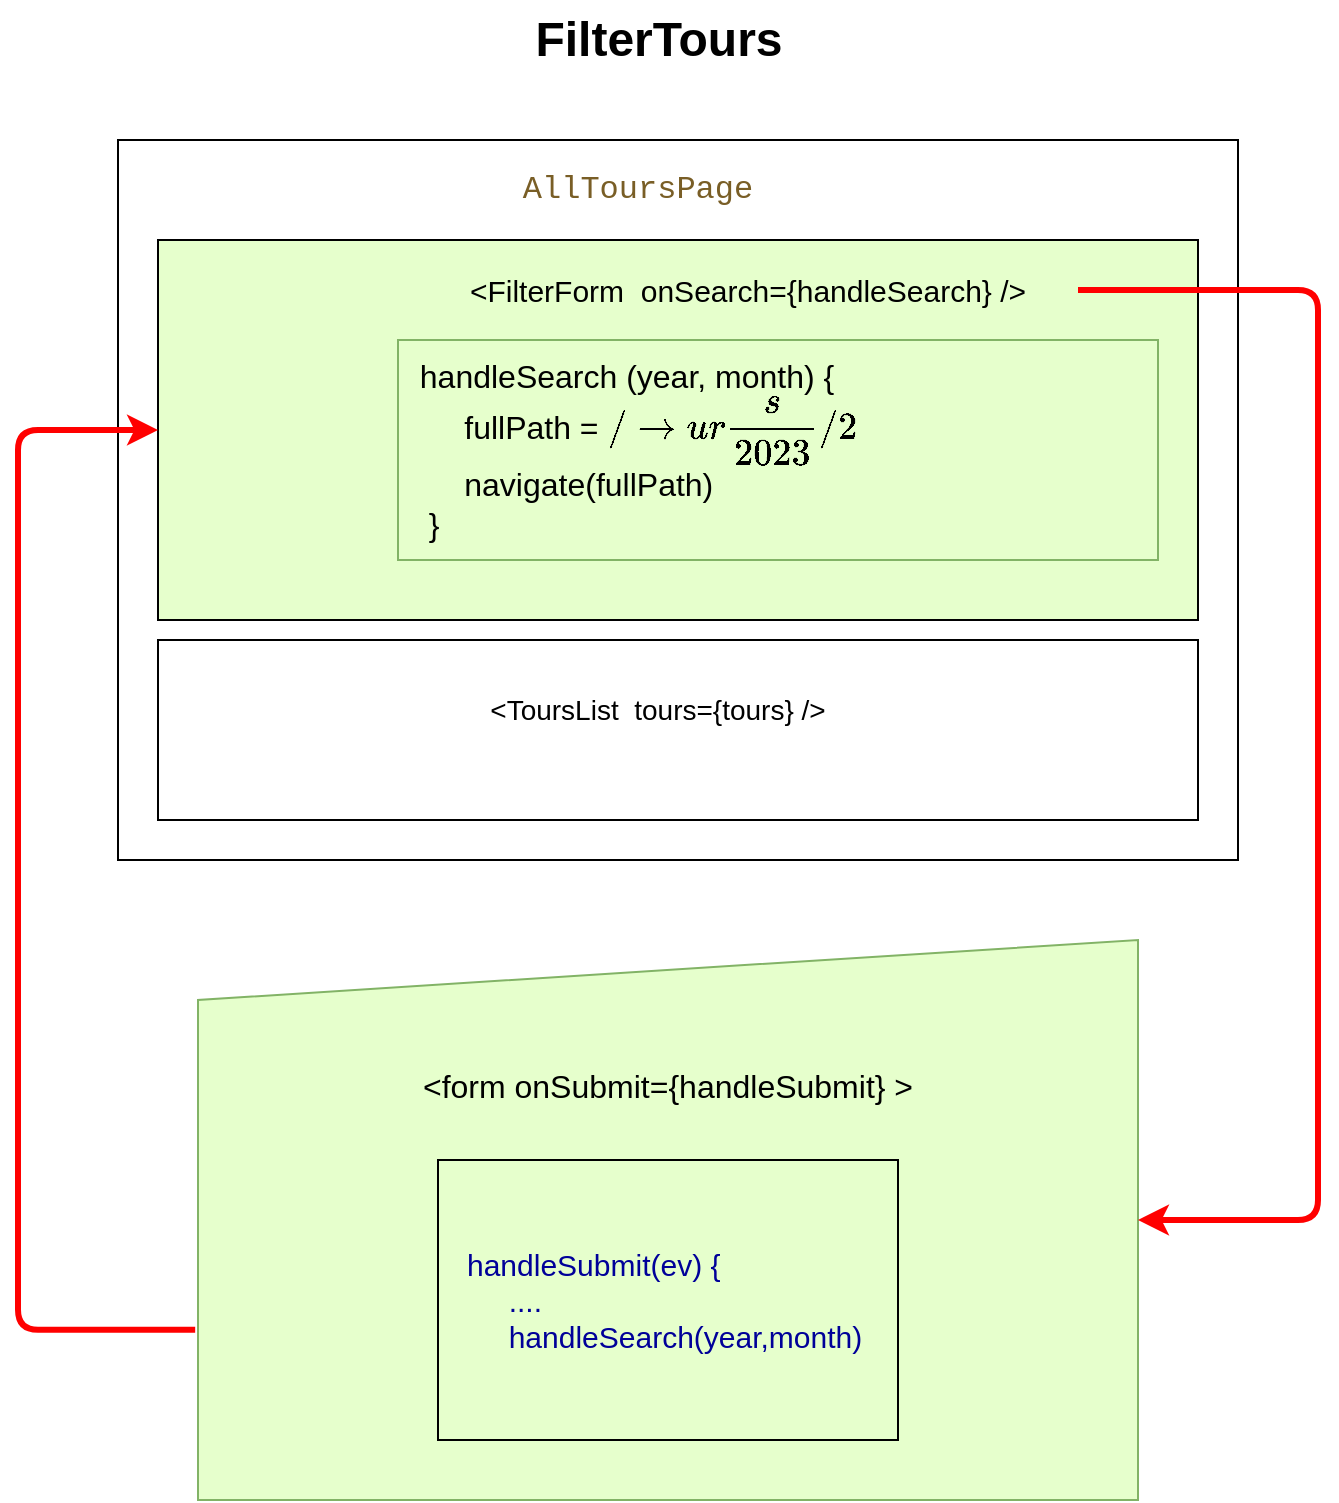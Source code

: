 <mxfile>
    <diagram id="TQFtzPVp5XdvNydGnyrr" name="Page-1">
        <mxGraphModel dx="906" dy="2360" grid="1" gridSize="10" guides="1" tooltips="1" connect="1" arrows="1" fold="1" page="1" pageScale="1" pageWidth="1100" pageHeight="1700" math="0" shadow="0">
            <root>
                <mxCell id="0"/>
                <mxCell id="1" parent="0"/>
                <mxCell id="2" value="FilterTours" style="text;strokeColor=none;fillColor=none;html=1;fontSize=24;fontStyle=1;verticalAlign=middle;align=center;" vertex="1" parent="1">
                    <mxGeometry x="320" y="-50" width="100" height="40" as="geometry"/>
                </mxCell>
                <mxCell id="4" value="" style="rounded=0;whiteSpace=wrap;html=1;" vertex="1" parent="1">
                    <mxGeometry x="100" y="20" width="560" height="360" as="geometry"/>
                </mxCell>
                <mxCell id="5" value="" style="rounded=0;whiteSpace=wrap;html=1;fillColor=#E6FFCC;" vertex="1" parent="1">
                    <mxGeometry x="120" y="70" width="520" height="190" as="geometry"/>
                </mxCell>
                <mxCell id="6" value="" style="rounded=0;whiteSpace=wrap;html=1;" vertex="1" parent="1">
                    <mxGeometry x="120" y="270" width="520" height="90" as="geometry"/>
                </mxCell>
                <mxCell id="7" value="&amp;lt;FilterForm&amp;nbsp; onSearch={handleSearch} /&amp;gt;" style="text;html=1;strokeColor=none;fillColor=none;align=center;verticalAlign=middle;whiteSpace=wrap;rounded=0;fontSize=15;" vertex="1" parent="1">
                    <mxGeometry x="250" y="80" width="330" height="30" as="geometry"/>
                </mxCell>
                <mxCell id="8" value="&amp;lt;ToursList&amp;nbsp; tours={tours} /&amp;gt;" style="text;html=1;strokeColor=none;fillColor=none;align=center;verticalAlign=middle;whiteSpace=wrap;rounded=0;fontSize=14;" vertex="1" parent="1">
                    <mxGeometry x="130" y="290" width="480" height="30" as="geometry"/>
                </mxCell>
                <mxCell id="9" value="&lt;font style=&quot;font-size: 16px&quot;&gt;&lt;br&gt;&lt;br&gt;&lt;/font&gt;&lt;div style=&quot;color: rgb(0 , 0 , 0) ; background-color: rgb(255 , 255 , 255) ; font-family: &amp;#34;consolas&amp;#34; , &amp;#34;courier new&amp;#34; , monospace ; font-weight: normal ; line-height: 19px ; font-size: 16px&quot;&gt;&lt;div&gt;&lt;span style=&quot;color: #795e26&quot;&gt;&lt;font style=&quot;font-size: 16px&quot;&gt;AllToursPage&lt;/font&gt;&lt;/span&gt;&lt;/div&gt;&lt;/div&gt;&lt;font style=&quot;font-size: 16px&quot;&gt;&lt;br&gt;&lt;/font&gt;" style="text;html=1;strokeColor=none;fillColor=none;align=center;verticalAlign=middle;whiteSpace=wrap;rounded=0;fontSize=14;" vertex="1" parent="1">
                    <mxGeometry x="280" y="20" width="160" height="30" as="geometry"/>
                </mxCell>
                <mxCell id="11" value="&amp;nbsp; handleSearch (year, month) {&lt;br&gt;&amp;nbsp; &amp;nbsp; &amp;nbsp; &amp;nbsp;fullPath = `/tours/2023/2`&lt;br&gt;&amp;nbsp; &amp;nbsp; &amp;nbsp; &amp;nbsp;navigate(fullPath)&lt;br&gt;&amp;nbsp; &amp;nbsp;}&amp;nbsp; &amp;nbsp; &amp;nbsp; &amp;nbsp; &amp;nbsp; &amp;nbsp; &amp;nbsp; &amp;nbsp; &amp;nbsp; &amp;nbsp; &amp;nbsp; &amp;nbsp; &amp;nbsp; &amp;nbsp; &amp;nbsp; &amp;nbsp; &amp;nbsp; &amp;nbsp; &amp;nbsp; &amp;nbsp; &amp;nbsp; &amp;nbsp;" style="text;html=1;strokeColor=#82b366;fillColor=#E6FFCC;align=left;verticalAlign=middle;whiteSpace=wrap;rounded=0;fontSize=16;" vertex="1" parent="1">
                    <mxGeometry x="240" y="120" width="380" height="110" as="geometry"/>
                </mxCell>
                <mxCell id="12" value="&amp;lt;form onSubmit={handleSubmit} &amp;gt;&lt;br&gt;&lt;br&gt;&lt;br&gt;&lt;br&gt;&lt;br&gt;&lt;br&gt;&lt;br&gt;&lt;br&gt;" style="shape=manualInput;whiteSpace=wrap;html=1;fontSize=16;fillColor=#E6FFCC;strokeColor=#82b366;" vertex="1" parent="1">
                    <mxGeometry x="140" y="420" width="470" height="280" as="geometry"/>
                </mxCell>
                <mxCell id="15" value="&amp;nbsp; &amp;nbsp;handleSubmit(ev) {&lt;br&gt;&amp;nbsp; &amp;nbsp; &amp;nbsp; &amp;nbsp; ....&lt;br&gt;&amp;nbsp; &amp;nbsp; &amp;nbsp; &amp;nbsp; handleSearch(year,month)" style="rounded=0;whiteSpace=wrap;html=1;fontSize=15;fontColor=#000099;fillColor=#E6FFCC;align=left;" vertex="1" parent="1">
                    <mxGeometry x="260" y="530" width="230" height="140" as="geometry"/>
                </mxCell>
                <mxCell id="16" value="" style="edgeStyle=elbowEdgeStyle;elbow=horizontal;endArrow=classic;html=1;fontSize=14;fontColor=#000099;strokeColor=#FF0000;strokeWidth=3;" edge="1" parent="1" source="7" target="12">
                    <mxGeometry width="50" height="50" relative="1" as="geometry">
                        <mxPoint x="720" y="400" as="sourcePoint"/>
                        <mxPoint x="770" y="350" as="targetPoint"/>
                        <Array as="points">
                            <mxPoint x="700" y="330"/>
                        </Array>
                    </mxGeometry>
                </mxCell>
                <mxCell id="17" value="" style="edgeStyle=elbowEdgeStyle;elbow=horizontal;endArrow=classic;html=1;fontSize=14;fontColor=#000099;strokeColor=#FF0000;strokeWidth=3;exitX=-0.003;exitY=0.696;exitDx=0;exitDy=0;exitPerimeter=0;" edge="1" parent="1" source="12" target="5">
                    <mxGeometry width="50" height="50" relative="1" as="geometry">
                        <mxPoint x="70" y="500" as="sourcePoint"/>
                        <mxPoint x="90" y="150" as="targetPoint"/>
                        <Array as="points">
                            <mxPoint x="50" y="400"/>
                            <mxPoint x="90" y="600"/>
                            <mxPoint x="60" y="360"/>
                        </Array>
                    </mxGeometry>
                </mxCell>
            </root>
        </mxGraphModel>
    </diagram>
</mxfile>